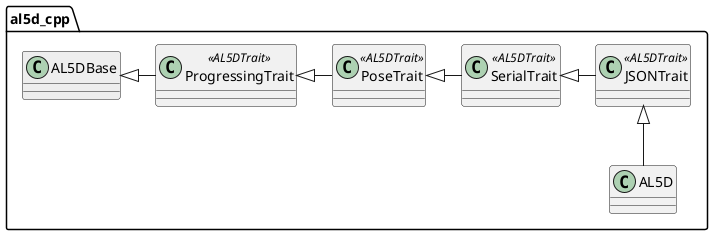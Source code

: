 @startuml

namespace al5d_cpp {
    class AL5DBase #eee
    
    class JSONTrait<<AL5DTrait>>
    class PoseTrait<<AL5DTrait>>
    class ProgressingTrait<<AL5DTrait>>
    class SerialTrait<<AL5DTrait>>

    AL5DBase <|- ProgressingTrait
    ProgressingTrait <|- PoseTrait
    PoseTrait <|- SerialTrait
    SerialTrait <|- JSONTrait
    JSONTrait <|-- AL5D
}

@enduml
